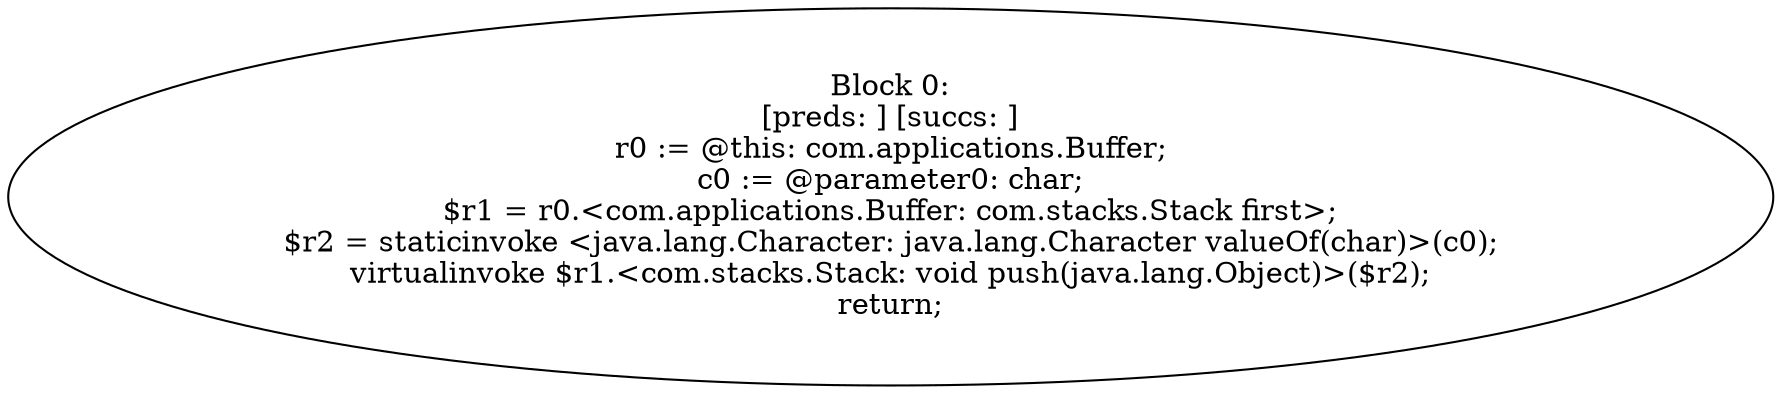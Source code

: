 digraph "unitGraph" {
    "Block 0:
[preds: ] [succs: ]
r0 := @this: com.applications.Buffer;
c0 := @parameter0: char;
$r1 = r0.<com.applications.Buffer: com.stacks.Stack first>;
$r2 = staticinvoke <java.lang.Character: java.lang.Character valueOf(char)>(c0);
virtualinvoke $r1.<com.stacks.Stack: void push(java.lang.Object)>($r2);
return;
"
}
